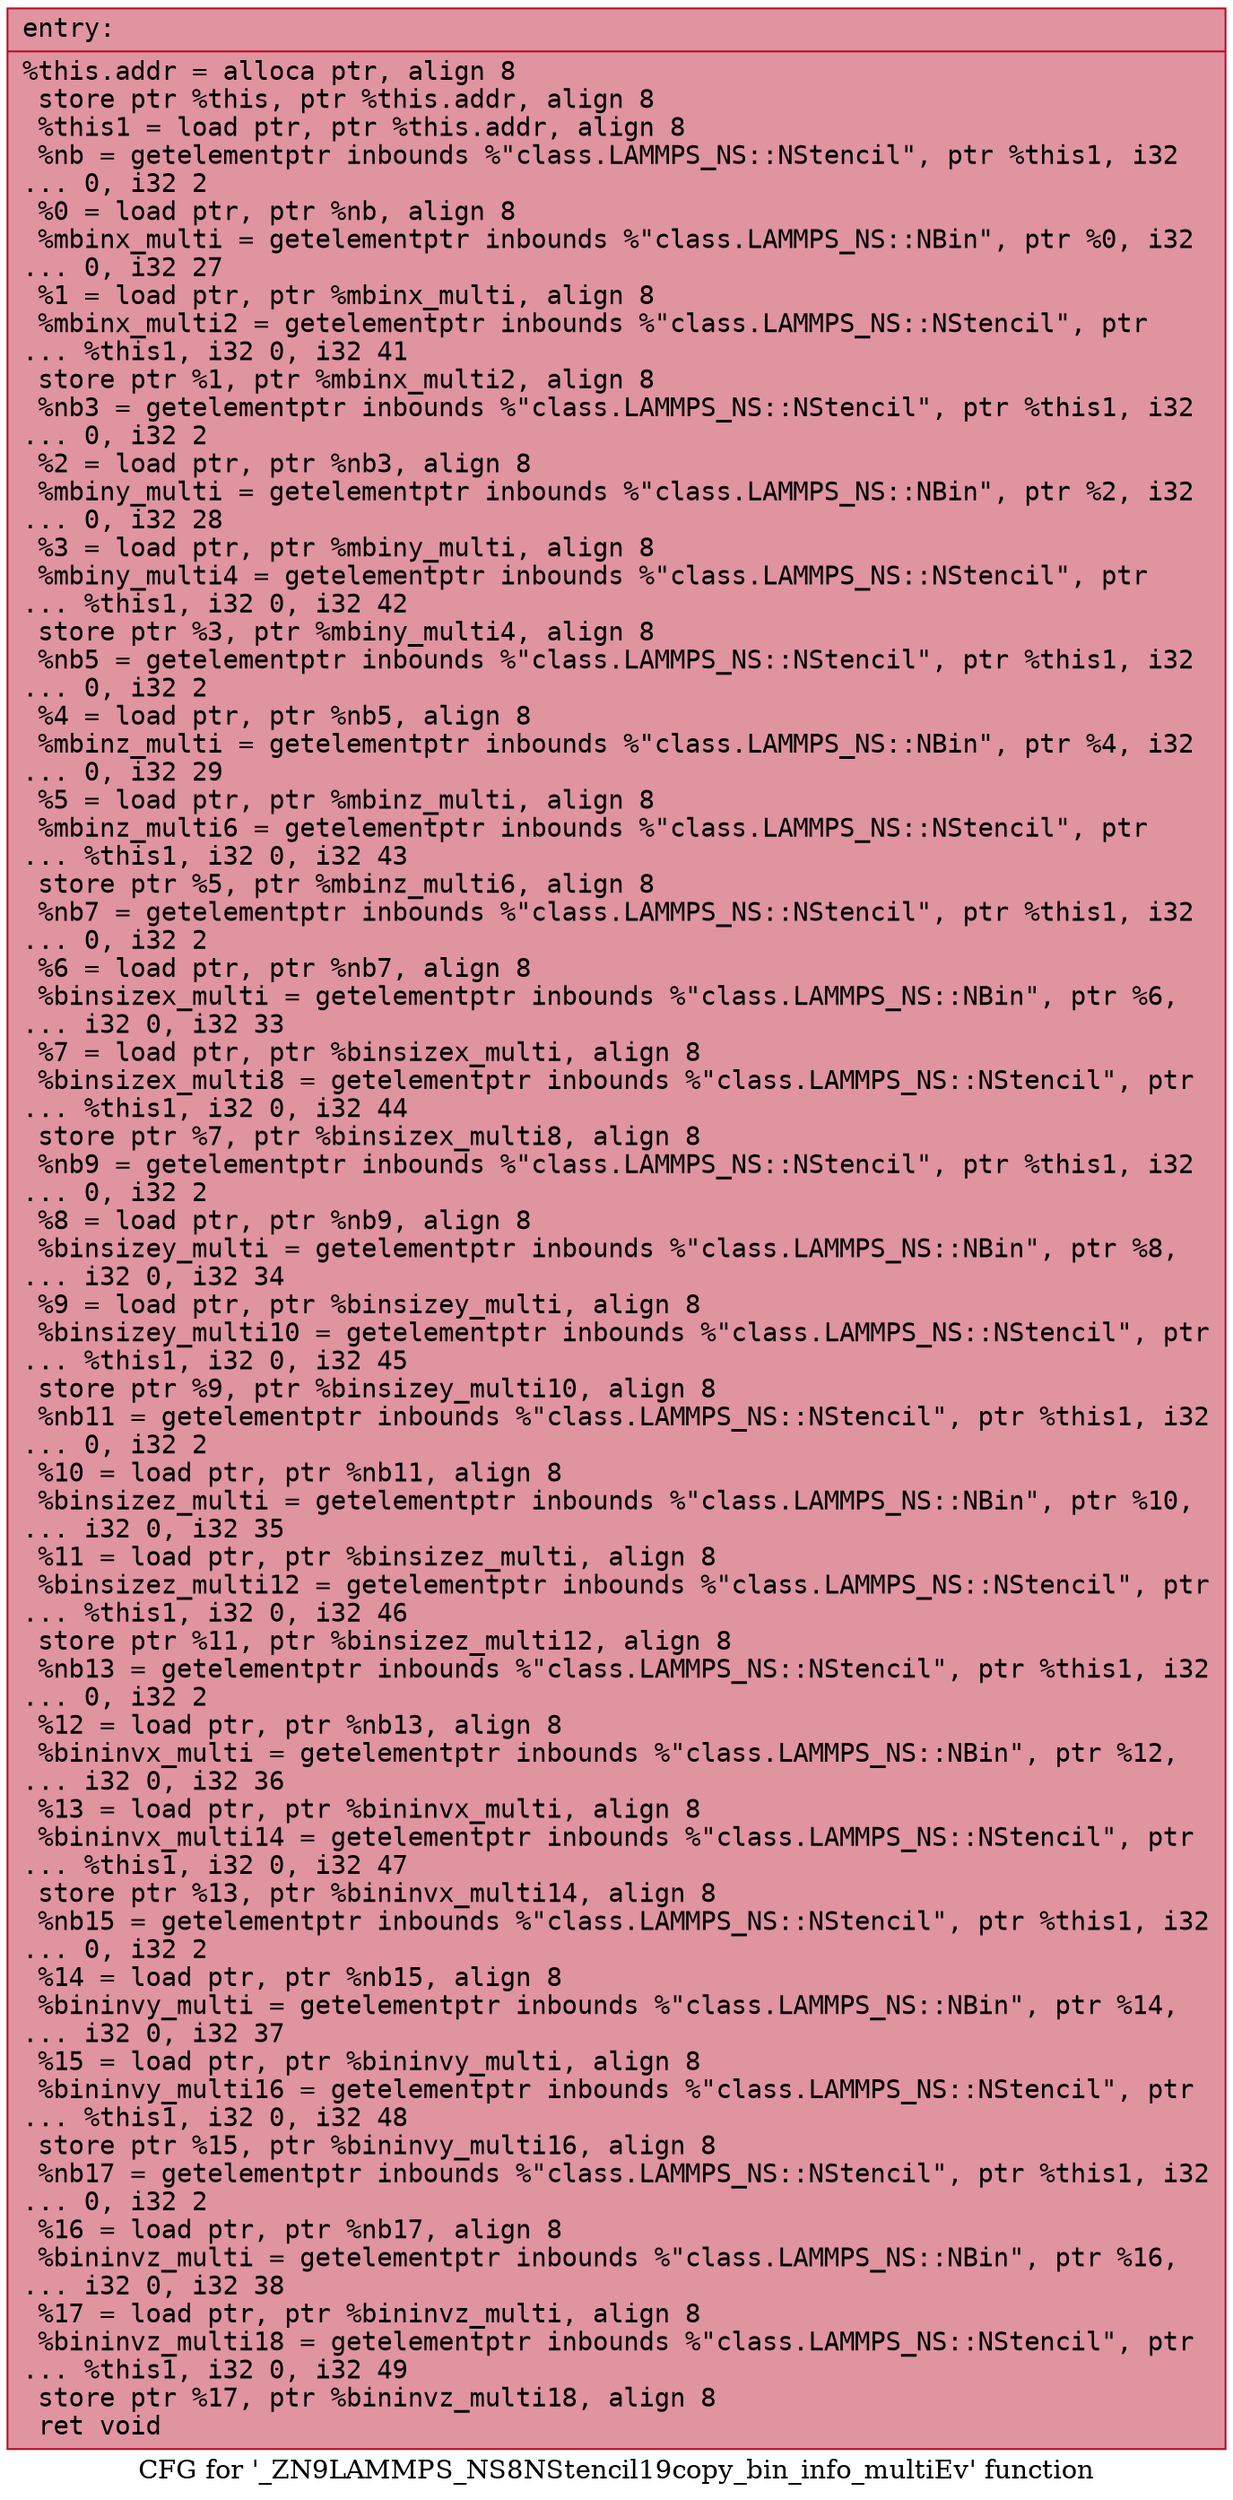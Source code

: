 digraph "CFG for '_ZN9LAMMPS_NS8NStencil19copy_bin_info_multiEv' function" {
	label="CFG for '_ZN9LAMMPS_NS8NStencil19copy_bin_info_multiEv' function";

	Node0x55b8be860df0 [shape=record,color="#b70d28ff", style=filled, fillcolor="#b70d2870" fontname="Courier",label="{entry:\l|  %this.addr = alloca ptr, align 8\l  store ptr %this, ptr %this.addr, align 8\l  %this1 = load ptr, ptr %this.addr, align 8\l  %nb = getelementptr inbounds %\"class.LAMMPS_NS::NStencil\", ptr %this1, i32\l... 0, i32 2\l  %0 = load ptr, ptr %nb, align 8\l  %mbinx_multi = getelementptr inbounds %\"class.LAMMPS_NS::NBin\", ptr %0, i32\l... 0, i32 27\l  %1 = load ptr, ptr %mbinx_multi, align 8\l  %mbinx_multi2 = getelementptr inbounds %\"class.LAMMPS_NS::NStencil\", ptr\l... %this1, i32 0, i32 41\l  store ptr %1, ptr %mbinx_multi2, align 8\l  %nb3 = getelementptr inbounds %\"class.LAMMPS_NS::NStencil\", ptr %this1, i32\l... 0, i32 2\l  %2 = load ptr, ptr %nb3, align 8\l  %mbiny_multi = getelementptr inbounds %\"class.LAMMPS_NS::NBin\", ptr %2, i32\l... 0, i32 28\l  %3 = load ptr, ptr %mbiny_multi, align 8\l  %mbiny_multi4 = getelementptr inbounds %\"class.LAMMPS_NS::NStencil\", ptr\l... %this1, i32 0, i32 42\l  store ptr %3, ptr %mbiny_multi4, align 8\l  %nb5 = getelementptr inbounds %\"class.LAMMPS_NS::NStencil\", ptr %this1, i32\l... 0, i32 2\l  %4 = load ptr, ptr %nb5, align 8\l  %mbinz_multi = getelementptr inbounds %\"class.LAMMPS_NS::NBin\", ptr %4, i32\l... 0, i32 29\l  %5 = load ptr, ptr %mbinz_multi, align 8\l  %mbinz_multi6 = getelementptr inbounds %\"class.LAMMPS_NS::NStencil\", ptr\l... %this1, i32 0, i32 43\l  store ptr %5, ptr %mbinz_multi6, align 8\l  %nb7 = getelementptr inbounds %\"class.LAMMPS_NS::NStencil\", ptr %this1, i32\l... 0, i32 2\l  %6 = load ptr, ptr %nb7, align 8\l  %binsizex_multi = getelementptr inbounds %\"class.LAMMPS_NS::NBin\", ptr %6,\l... i32 0, i32 33\l  %7 = load ptr, ptr %binsizex_multi, align 8\l  %binsizex_multi8 = getelementptr inbounds %\"class.LAMMPS_NS::NStencil\", ptr\l... %this1, i32 0, i32 44\l  store ptr %7, ptr %binsizex_multi8, align 8\l  %nb9 = getelementptr inbounds %\"class.LAMMPS_NS::NStencil\", ptr %this1, i32\l... 0, i32 2\l  %8 = load ptr, ptr %nb9, align 8\l  %binsizey_multi = getelementptr inbounds %\"class.LAMMPS_NS::NBin\", ptr %8,\l... i32 0, i32 34\l  %9 = load ptr, ptr %binsizey_multi, align 8\l  %binsizey_multi10 = getelementptr inbounds %\"class.LAMMPS_NS::NStencil\", ptr\l... %this1, i32 0, i32 45\l  store ptr %9, ptr %binsizey_multi10, align 8\l  %nb11 = getelementptr inbounds %\"class.LAMMPS_NS::NStencil\", ptr %this1, i32\l... 0, i32 2\l  %10 = load ptr, ptr %nb11, align 8\l  %binsizez_multi = getelementptr inbounds %\"class.LAMMPS_NS::NBin\", ptr %10,\l... i32 0, i32 35\l  %11 = load ptr, ptr %binsizez_multi, align 8\l  %binsizez_multi12 = getelementptr inbounds %\"class.LAMMPS_NS::NStencil\", ptr\l... %this1, i32 0, i32 46\l  store ptr %11, ptr %binsizez_multi12, align 8\l  %nb13 = getelementptr inbounds %\"class.LAMMPS_NS::NStencil\", ptr %this1, i32\l... 0, i32 2\l  %12 = load ptr, ptr %nb13, align 8\l  %bininvx_multi = getelementptr inbounds %\"class.LAMMPS_NS::NBin\", ptr %12,\l... i32 0, i32 36\l  %13 = load ptr, ptr %bininvx_multi, align 8\l  %bininvx_multi14 = getelementptr inbounds %\"class.LAMMPS_NS::NStencil\", ptr\l... %this1, i32 0, i32 47\l  store ptr %13, ptr %bininvx_multi14, align 8\l  %nb15 = getelementptr inbounds %\"class.LAMMPS_NS::NStencil\", ptr %this1, i32\l... 0, i32 2\l  %14 = load ptr, ptr %nb15, align 8\l  %bininvy_multi = getelementptr inbounds %\"class.LAMMPS_NS::NBin\", ptr %14,\l... i32 0, i32 37\l  %15 = load ptr, ptr %bininvy_multi, align 8\l  %bininvy_multi16 = getelementptr inbounds %\"class.LAMMPS_NS::NStencil\", ptr\l... %this1, i32 0, i32 48\l  store ptr %15, ptr %bininvy_multi16, align 8\l  %nb17 = getelementptr inbounds %\"class.LAMMPS_NS::NStencil\", ptr %this1, i32\l... 0, i32 2\l  %16 = load ptr, ptr %nb17, align 8\l  %bininvz_multi = getelementptr inbounds %\"class.LAMMPS_NS::NBin\", ptr %16,\l... i32 0, i32 38\l  %17 = load ptr, ptr %bininvz_multi, align 8\l  %bininvz_multi18 = getelementptr inbounds %\"class.LAMMPS_NS::NStencil\", ptr\l... %this1, i32 0, i32 49\l  store ptr %17, ptr %bininvz_multi18, align 8\l  ret void\l}"];
}
